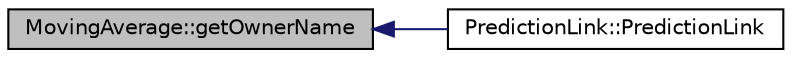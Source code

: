 digraph G
{
  edge [fontname="Helvetica",fontsize="10",labelfontname="Helvetica",labelfontsize="10"];
  node [fontname="Helvetica",fontsize="10",shape=record];
  rankdir=LR;
  Node1 [label="MovingAverage::getOwnerName",height=0.2,width=0.4,color="black", fillcolor="grey75", style="filled" fontcolor="black"];
  Node1 -> Node2 [dir=back,color="midnightblue",fontsize="10",style="solid",fontname="Helvetica"];
  Node2 [label="PredictionLink::PredictionLink",height=0.2,width=0.4,color="black", fillcolor="white", style="filled",URL="$class_prediction_link.html#ad6805cd3e130a1b29de1974097216365"];
}
